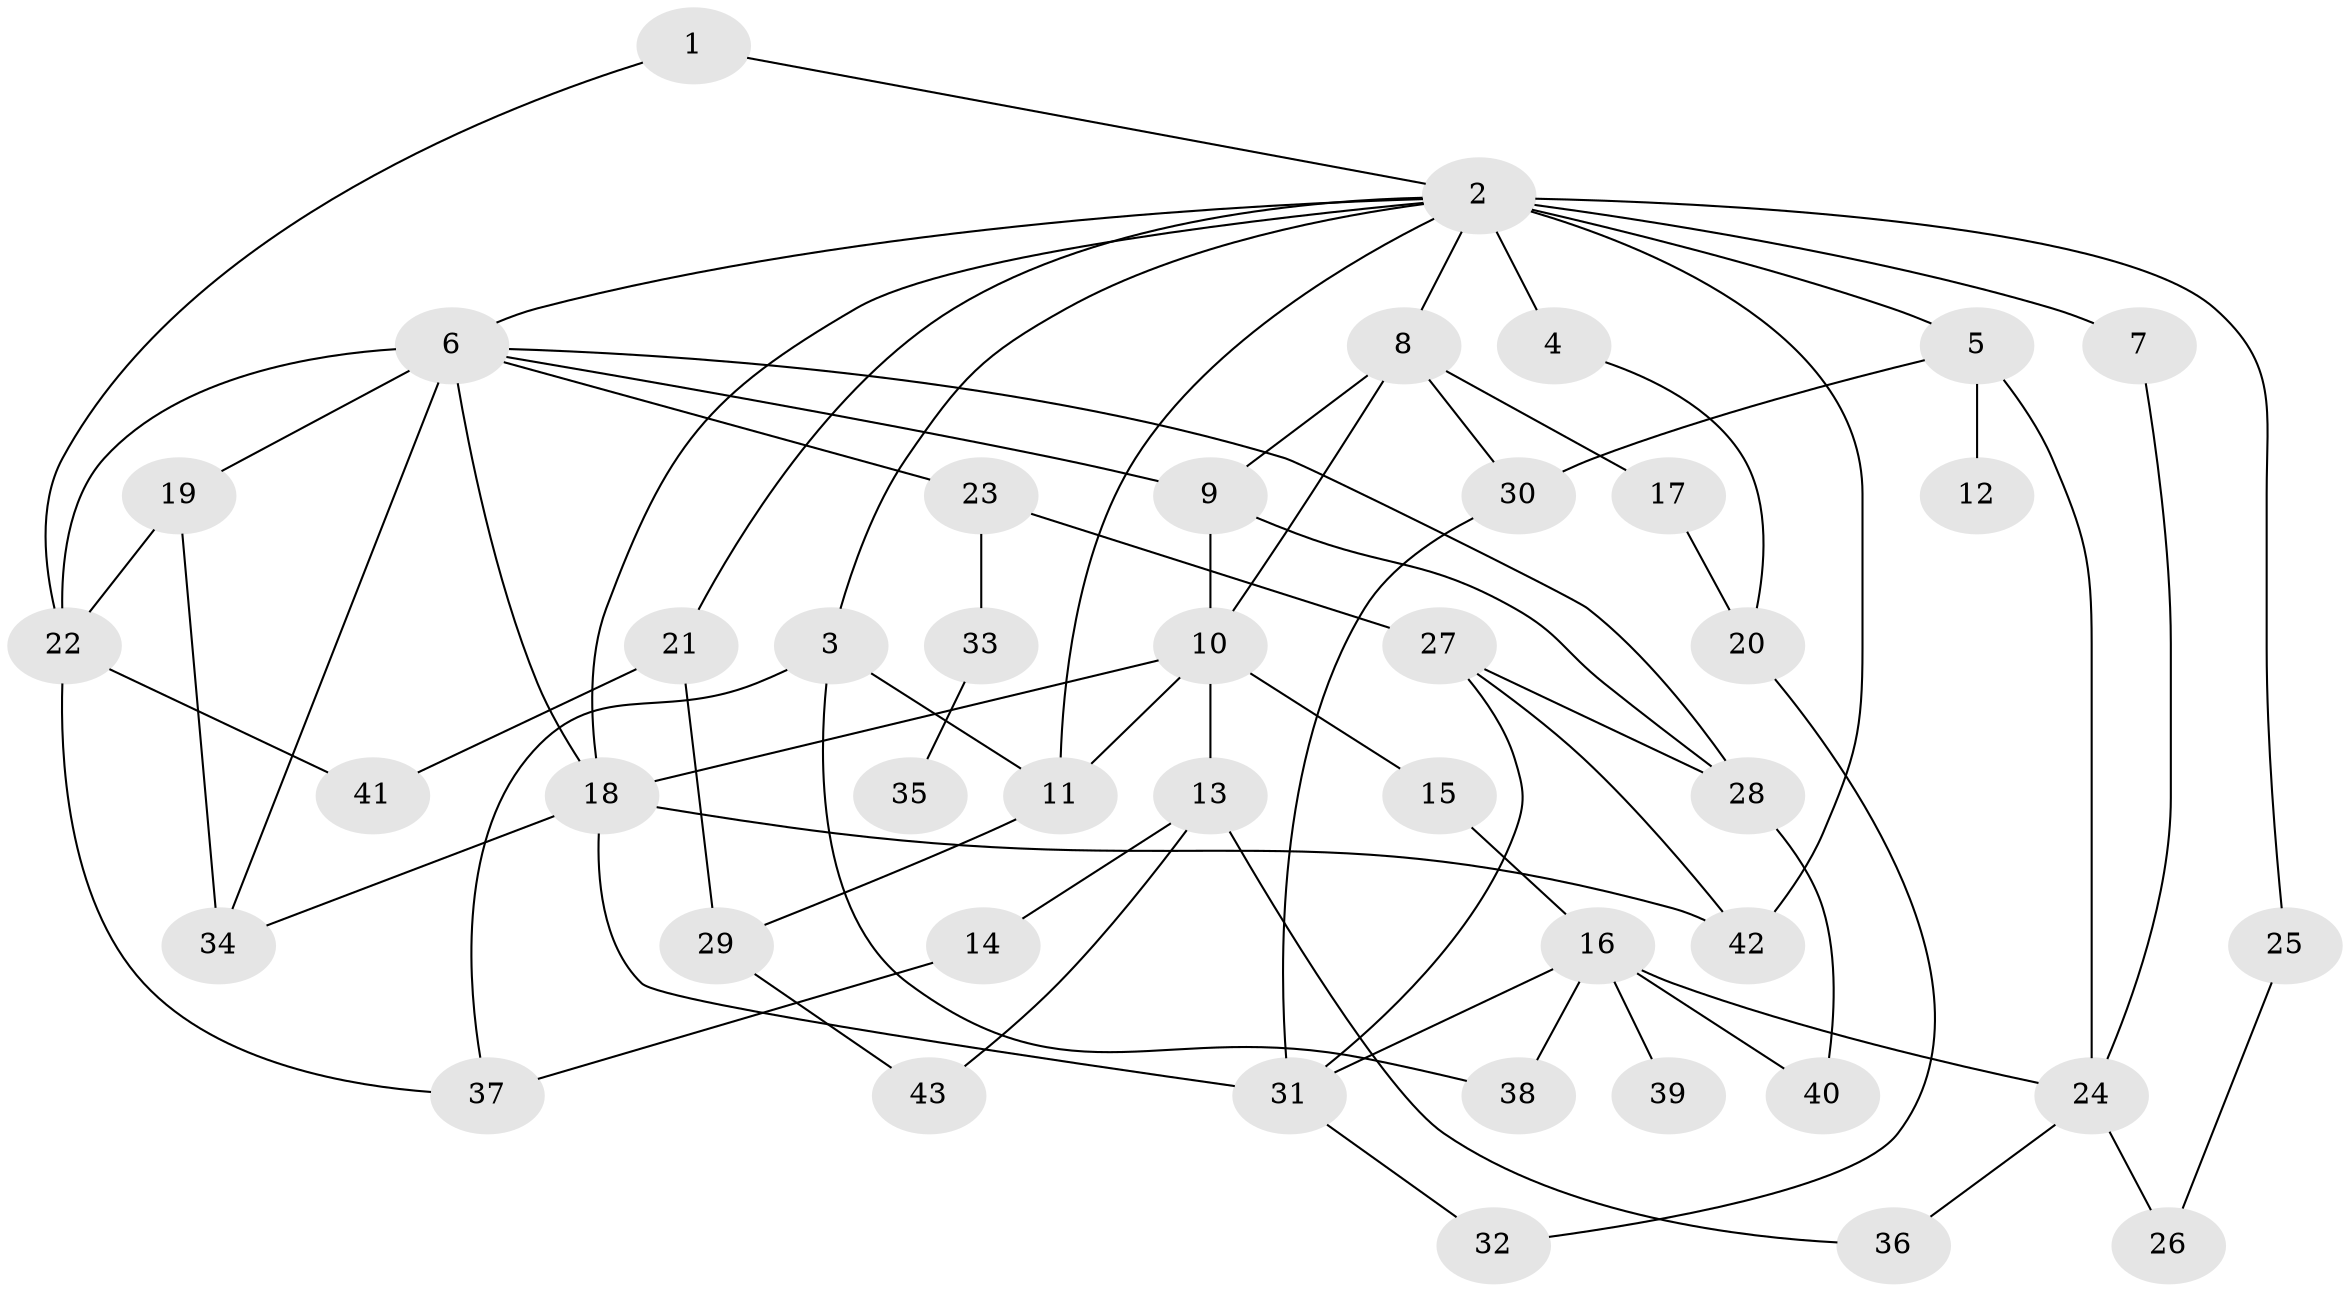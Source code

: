 // original degree distribution, {2: 0.23255813953488372, 8: 0.023255813953488372, 5: 0.05813953488372093, 4: 0.1744186046511628, 3: 0.23255813953488372, 1: 0.23255813953488372, 6: 0.03488372093023256, 7: 0.011627906976744186}
// Generated by graph-tools (version 1.1) at 2025/34/03/09/25 02:34:22]
// undirected, 43 vertices, 73 edges
graph export_dot {
graph [start="1"]
  node [color=gray90,style=filled];
  1;
  2;
  3;
  4;
  5;
  6;
  7;
  8;
  9;
  10;
  11;
  12;
  13;
  14;
  15;
  16;
  17;
  18;
  19;
  20;
  21;
  22;
  23;
  24;
  25;
  26;
  27;
  28;
  29;
  30;
  31;
  32;
  33;
  34;
  35;
  36;
  37;
  38;
  39;
  40;
  41;
  42;
  43;
  1 -- 2 [weight=1.0];
  1 -- 22 [weight=1.0];
  2 -- 3 [weight=1.0];
  2 -- 4 [weight=3.0];
  2 -- 5 [weight=1.0];
  2 -- 6 [weight=1.0];
  2 -- 7 [weight=1.0];
  2 -- 8 [weight=1.0];
  2 -- 11 [weight=1.0];
  2 -- 18 [weight=1.0];
  2 -- 21 [weight=1.0];
  2 -- 25 [weight=1.0];
  2 -- 42 [weight=1.0];
  3 -- 11 [weight=1.0];
  3 -- 37 [weight=1.0];
  3 -- 38 [weight=1.0];
  4 -- 20 [weight=1.0];
  5 -- 12 [weight=2.0];
  5 -- 24 [weight=1.0];
  5 -- 30 [weight=1.0];
  6 -- 9 [weight=1.0];
  6 -- 18 [weight=1.0];
  6 -- 19 [weight=2.0];
  6 -- 22 [weight=1.0];
  6 -- 23 [weight=1.0];
  6 -- 28 [weight=2.0];
  6 -- 34 [weight=1.0];
  7 -- 24 [weight=1.0];
  8 -- 9 [weight=1.0];
  8 -- 10 [weight=1.0];
  8 -- 17 [weight=1.0];
  8 -- 30 [weight=1.0];
  9 -- 10 [weight=1.0];
  9 -- 28 [weight=1.0];
  10 -- 11 [weight=1.0];
  10 -- 13 [weight=1.0];
  10 -- 15 [weight=1.0];
  10 -- 18 [weight=1.0];
  11 -- 29 [weight=1.0];
  13 -- 14 [weight=1.0];
  13 -- 36 [weight=1.0];
  13 -- 43 [weight=1.0];
  14 -- 37 [weight=1.0];
  15 -- 16 [weight=2.0];
  16 -- 24 [weight=1.0];
  16 -- 31 [weight=1.0];
  16 -- 38 [weight=1.0];
  16 -- 39 [weight=1.0];
  16 -- 40 [weight=1.0];
  17 -- 20 [weight=1.0];
  18 -- 31 [weight=1.0];
  18 -- 34 [weight=1.0];
  18 -- 42 [weight=1.0];
  19 -- 22 [weight=2.0];
  19 -- 34 [weight=2.0];
  20 -- 32 [weight=1.0];
  21 -- 29 [weight=1.0];
  21 -- 41 [weight=1.0];
  22 -- 37 [weight=1.0];
  22 -- 41 [weight=1.0];
  23 -- 27 [weight=1.0];
  23 -- 33 [weight=1.0];
  24 -- 26 [weight=1.0];
  24 -- 36 [weight=1.0];
  25 -- 26 [weight=1.0];
  27 -- 28 [weight=1.0];
  27 -- 31 [weight=1.0];
  27 -- 42 [weight=1.0];
  28 -- 40 [weight=1.0];
  29 -- 43 [weight=1.0];
  30 -- 31 [weight=1.0];
  31 -- 32 [weight=1.0];
  33 -- 35 [weight=1.0];
}
